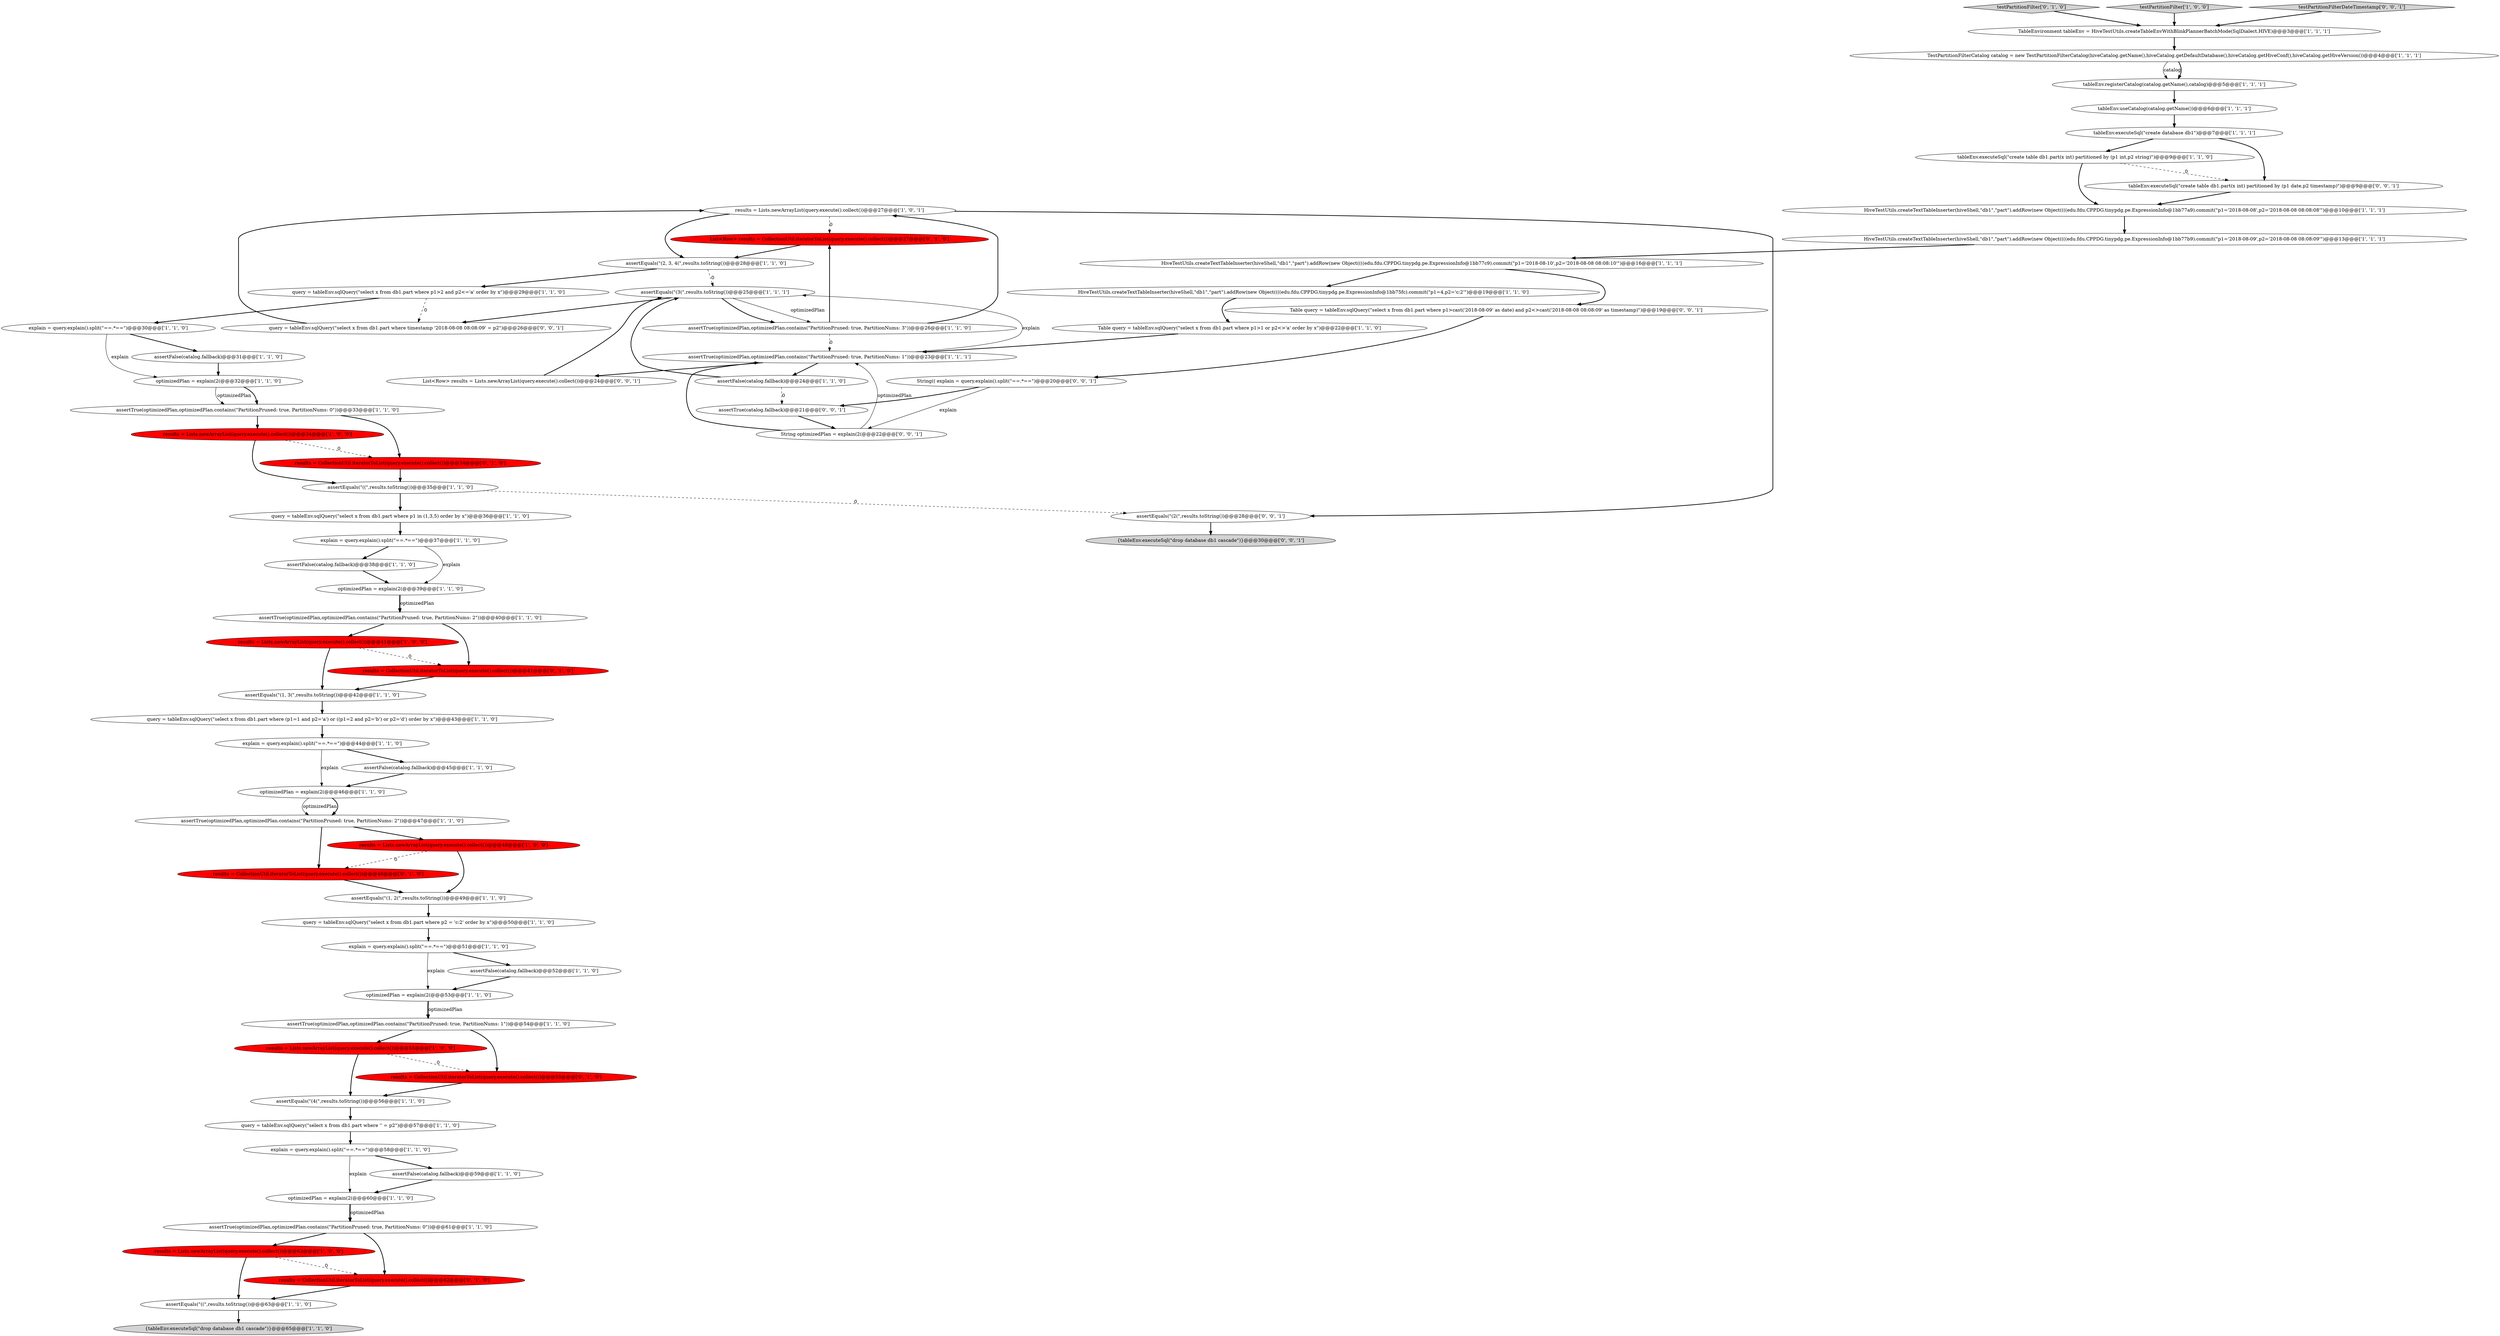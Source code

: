 digraph {
53 [style = filled, label = "assertEquals(\"((\",results.toString())@@@63@@@['1', '1', '0']", fillcolor = white, shape = ellipse image = "AAA0AAABBB1BBB"];
33 [style = filled, label = "query = tableEnv.sqlQuery(\"select x from db1.part where p2 = 'c:2' order by x\")@@@50@@@['1', '1', '0']", fillcolor = white, shape = ellipse image = "AAA0AAABBB1BBB"];
44 [style = filled, label = "explain = query.explain().split(\"==.*==\")@@@58@@@['1', '1', '0']", fillcolor = white, shape = ellipse image = "AAA0AAABBB1BBB"];
13 [style = filled, label = "assertEquals(\"((\",results.toString())@@@35@@@['1', '1', '0']", fillcolor = white, shape = ellipse image = "AAA0AAABBB1BBB"];
41 [style = filled, label = "tableEnv.registerCatalog(catalog.getName(),catalog)@@@5@@@['1', '1', '1']", fillcolor = white, shape = ellipse image = "AAA0AAABBB1BBB"];
58 [style = filled, label = "testPartitionFilter['0', '1', '0']", fillcolor = lightgray, shape = diamond image = "AAA0AAABBB2BBB"];
65 [style = filled, label = "assertEquals(\"(2(\",results.toString())@@@28@@@['0', '0', '1']", fillcolor = white, shape = ellipse image = "AAA0AAABBB3BBB"];
6 [style = filled, label = "TableEnvironment tableEnv = HiveTestUtils.createTableEnvWithBlinkPlannerBatchMode(SqlDialect.HIVE)@@@3@@@['1', '1', '1']", fillcolor = white, shape = ellipse image = "AAA0AAABBB1BBB"];
30 [style = filled, label = "tableEnv.executeSql(\"create table db1.part(x int) partitioned by (p1 int,p2 string)\")@@@9@@@['1', '1', '0']", fillcolor = white, shape = ellipse image = "AAA0AAABBB1BBB"];
10 [style = filled, label = "assertEquals(\"(3(\",results.toString())@@@25@@@['1', '1', '1']", fillcolor = white, shape = ellipse image = "AAA0AAABBB1BBB"];
19 [style = filled, label = "query = tableEnv.sqlQuery(\"select x from db1.part where p1>2 and p2<='a' order by x\")@@@29@@@['1', '1', '0']", fillcolor = white, shape = ellipse image = "AAA0AAABBB1BBB"];
20 [style = filled, label = "optimizedPlan = explain(2(@@@53@@@['1', '1', '0']", fillcolor = white, shape = ellipse image = "AAA0AAABBB1BBB"];
26 [style = filled, label = "results = Lists.newArrayList(query.execute().collect())@@@62@@@['1', '0', '0']", fillcolor = red, shape = ellipse image = "AAA1AAABBB1BBB"];
2 [style = filled, label = "tableEnv.executeSql(\"create database db1\")@@@7@@@['1', '1', '1']", fillcolor = white, shape = ellipse image = "AAA0AAABBB1BBB"];
28 [style = filled, label = "query = tableEnv.sqlQuery(\"select x from db1.part where p1 in (1,3,5) order by x\")@@@36@@@['1', '1', '0']", fillcolor = white, shape = ellipse image = "AAA0AAABBB1BBB"];
39 [style = filled, label = "HiveTestUtils.createTextTableInserter(hiveShell,\"db1\",\"part\").addRow(new Object((((edu.fdu.CPPDG.tinypdg.pe.ExpressionInfo@1bb77a9).commit(\"p1='2018-08-08',p2='2018-08-08 08:08:08'\")@@@10@@@['1', '1', '1']", fillcolor = white, shape = ellipse image = "AAA0AAABBB1BBB"];
46 [style = filled, label = "{tableEnv.executeSql(\"drop database db1 cascade\")}@@@65@@@['1', '1', '0']", fillcolor = lightgray, shape = ellipse image = "AAA0AAABBB1BBB"];
38 [style = filled, label = "testPartitionFilter['1', '0', '0']", fillcolor = lightgray, shape = diamond image = "AAA0AAABBB1BBB"];
48 [style = filled, label = "results = Lists.newArrayList(query.execute().collect())@@@55@@@['1', '0', '0']", fillcolor = red, shape = ellipse image = "AAA1AAABBB1BBB"];
34 [style = filled, label = "HiveTestUtils.createTextTableInserter(hiveShell,\"db1\",\"part\").addRow(new Object((((edu.fdu.CPPDG.tinypdg.pe.ExpressionInfo@1bb77b9).commit(\"p1='2018-08-09',p2='2018-08-08 08:08:09'\")@@@13@@@['1', '1', '1']", fillcolor = white, shape = ellipse image = "AAA0AAABBB1BBB"];
27 [style = filled, label = "assertEquals(\"(1, 2(\",results.toString())@@@49@@@['1', '1', '0']", fillcolor = white, shape = ellipse image = "AAA0AAABBB1BBB"];
16 [style = filled, label = "explain = query.explain().split(\"==.*==\")@@@44@@@['1', '1', '0']", fillcolor = white, shape = ellipse image = "AAA0AAABBB1BBB"];
5 [style = filled, label = "explain = query.explain().split(\"==.*==\")@@@30@@@['1', '1', '0']", fillcolor = white, shape = ellipse image = "AAA0AAABBB1BBB"];
25 [style = filled, label = "assertEquals(\"(1, 3(\",results.toString())@@@42@@@['1', '1', '0']", fillcolor = white, shape = ellipse image = "AAA0AAABBB1BBB"];
51 [style = filled, label = "optimizedPlan = explain(2(@@@60@@@['1', '1', '0']", fillcolor = white, shape = ellipse image = "AAA0AAABBB1BBB"];
55 [style = filled, label = "List<Row> results = CollectionUtil.iteratorToList(query.execute().collect())@@@27@@@['0', '1', '0']", fillcolor = red, shape = ellipse image = "AAA1AAABBB2BBB"];
0 [style = filled, label = "assertTrue(optimizedPlan,optimizedPlan.contains(\"PartitionPruned: true, PartitionNums: 2\"))@@@47@@@['1', '1', '0']", fillcolor = white, shape = ellipse image = "AAA0AAABBB1BBB"];
14 [style = filled, label = "assertFalse(catalog.fallback)@@@45@@@['1', '1', '0']", fillcolor = white, shape = ellipse image = "AAA0AAABBB1BBB"];
18 [style = filled, label = "results = Lists.newArrayList(query.execute().collect())@@@41@@@['1', '0', '0']", fillcolor = red, shape = ellipse image = "AAA1AAABBB1BBB"];
22 [style = filled, label = "assertEquals(\"(4(\",results.toString())@@@56@@@['1', '1', '0']", fillcolor = white, shape = ellipse image = "AAA0AAABBB1BBB"];
1 [style = filled, label = "tableEnv.useCatalog(catalog.getName())@@@6@@@['1', '1', '1']", fillcolor = white, shape = ellipse image = "AAA0AAABBB1BBB"];
29 [style = filled, label = "assertTrue(optimizedPlan,optimizedPlan.contains(\"PartitionPruned: true, PartitionNums: 1\"))@@@54@@@['1', '1', '0']", fillcolor = white, shape = ellipse image = "AAA0AAABBB1BBB"];
37 [style = filled, label = "explain = query.explain().split(\"==.*==\")@@@51@@@['1', '1', '0']", fillcolor = white, shape = ellipse image = "AAA0AAABBB1BBB"];
42 [style = filled, label = "assertFalse(catalog.fallback)@@@38@@@['1', '1', '0']", fillcolor = white, shape = ellipse image = "AAA0AAABBB1BBB"];
31 [style = filled, label = "assertEquals(\"(2, 3, 4(\",results.toString())@@@28@@@['1', '1', '0']", fillcolor = white, shape = ellipse image = "AAA0AAABBB1BBB"];
17 [style = filled, label = "results = Lists.newArrayList(query.execute().collect())@@@34@@@['1', '0', '0']", fillcolor = red, shape = ellipse image = "AAA1AAABBB1BBB"];
54 [style = filled, label = "results = CollectionUtil.iteratorToList(query.execute().collect())@@@48@@@['0', '1', '0']", fillcolor = red, shape = ellipse image = "AAA1AAABBB2BBB"];
57 [style = filled, label = "results = CollectionUtil.iteratorToList(query.execute().collect())@@@41@@@['0', '1', '0']", fillcolor = red, shape = ellipse image = "AAA1AAABBB2BBB"];
66 [style = filled, label = "List<Row> results = Lists.newArrayList(query.execute().collect())@@@24@@@['0', '0', '1']", fillcolor = white, shape = ellipse image = "AAA0AAABBB3BBB"];
9 [style = filled, label = "optimizedPlan = explain(2(@@@46@@@['1', '1', '0']", fillcolor = white, shape = ellipse image = "AAA0AAABBB1BBB"];
62 [style = filled, label = "assertTrue(catalog.fallback)@@@21@@@['0', '0', '1']", fillcolor = white, shape = ellipse image = "AAA0AAABBB3BBB"];
50 [style = filled, label = "assertTrue(optimizedPlan,optimizedPlan.contains(\"PartitionPruned: true, PartitionNums: 0\"))@@@33@@@['1', '1', '0']", fillcolor = white, shape = ellipse image = "AAA0AAABBB1BBB"];
45 [style = filled, label = "HiveTestUtils.createTextTableInserter(hiveShell,\"db1\",\"part\").addRow(new Object((((edu.fdu.CPPDG.tinypdg.pe.ExpressionInfo@1bb75fc).commit(\"p1=4,p2='c:2'\")@@@19@@@['1', '1', '0']", fillcolor = white, shape = ellipse image = "AAA0AAABBB1BBB"];
7 [style = filled, label = "assertTrue(optimizedPlan,optimizedPlan.contains(\"PartitionPruned: true, PartitionNums: 2\"))@@@40@@@['1', '1', '0']", fillcolor = white, shape = ellipse image = "AAA0AAABBB1BBB"];
64 [style = filled, label = "query = tableEnv.sqlQuery(\"select x from db1.part where timestamp '2018-08-08 08:08:09' = p2\")@@@26@@@['0', '0', '1']", fillcolor = white, shape = ellipse image = "AAA0AAABBB3BBB"];
60 [style = filled, label = "results = CollectionUtil.iteratorToList(query.execute().collect())@@@34@@@['0', '1', '0']", fillcolor = red, shape = ellipse image = "AAA1AAABBB2BBB"];
36 [style = filled, label = "assertTrue(optimizedPlan,optimizedPlan.contains(\"PartitionPruned: true, PartitionNums: 1\"))@@@23@@@['1', '1', '1']", fillcolor = white, shape = ellipse image = "AAA0AAABBB1BBB"];
43 [style = filled, label = "explain = query.explain().split(\"==.*==\")@@@37@@@['1', '1', '0']", fillcolor = white, shape = ellipse image = "AAA0AAABBB1BBB"];
15 [style = filled, label = "HiveTestUtils.createTextTableInserter(hiveShell,\"db1\",\"part\").addRow(new Object((((edu.fdu.CPPDG.tinypdg.pe.ExpressionInfo@1bb77c9).commit(\"p1='2018-08-10',p2='2018-08-08 08:08:10'\")@@@16@@@['1', '1', '1']", fillcolor = white, shape = ellipse image = "AAA0AAABBB1BBB"];
56 [style = filled, label = "results = CollectionUtil.iteratorToList(query.execute().collect())@@@62@@@['0', '1', '0']", fillcolor = red, shape = ellipse image = "AAA1AAABBB2BBB"];
40 [style = filled, label = "assertFalse(catalog.fallback)@@@52@@@['1', '1', '0']", fillcolor = white, shape = ellipse image = "AAA0AAABBB1BBB"];
52 [style = filled, label = "query = tableEnv.sqlQuery(\"select x from db1.part where '' = p2\")@@@57@@@['1', '1', '0']", fillcolor = white, shape = ellipse image = "AAA0AAABBB1BBB"];
70 [style = filled, label = "tableEnv.executeSql(\"create table db1.part(x int) partitioned by (p1 date,p2 timestamp)\")@@@9@@@['0', '0', '1']", fillcolor = white, shape = ellipse image = "AAA0AAABBB3BBB"];
69 [style = filled, label = "testPartitionFilterDateTimestamp['0', '0', '1']", fillcolor = lightgray, shape = diamond image = "AAA0AAABBB3BBB"];
4 [style = filled, label = "assertFalse(catalog.fallback)@@@24@@@['1', '1', '0']", fillcolor = white, shape = ellipse image = "AAA0AAABBB1BBB"];
32 [style = filled, label = "query = tableEnv.sqlQuery(\"select x from db1.part where (p1=1 and p2='a') or ((p1=2 and p2='b') or p2='d') order by x\")@@@43@@@['1', '1', '0']", fillcolor = white, shape = ellipse image = "AAA0AAABBB1BBB"];
12 [style = filled, label = "assertFalse(catalog.fallback)@@@59@@@['1', '1', '0']", fillcolor = white, shape = ellipse image = "AAA0AAABBB1BBB"];
11 [style = filled, label = "assertTrue(optimizedPlan,optimizedPlan.contains(\"PartitionPruned: true, PartitionNums: 0\"))@@@61@@@['1', '1', '0']", fillcolor = white, shape = ellipse image = "AAA0AAABBB1BBB"];
47 [style = filled, label = "optimizedPlan = explain(2(@@@32@@@['1', '1', '0']", fillcolor = white, shape = ellipse image = "AAA0AAABBB1BBB"];
8 [style = filled, label = "results = Lists.newArrayList(query.execute().collect())@@@48@@@['1', '0', '0']", fillcolor = red, shape = ellipse image = "AAA1AAABBB1BBB"];
67 [style = filled, label = "String optimizedPlan = explain(2(@@@22@@@['0', '0', '1']", fillcolor = white, shape = ellipse image = "AAA0AAABBB3BBB"];
68 [style = filled, label = "String(( explain = query.explain().split(\"==.*==\")@@@20@@@['0', '0', '1']", fillcolor = white, shape = ellipse image = "AAA0AAABBB3BBB"];
63 [style = filled, label = "{tableEnv.executeSql(\"drop database db1 cascade\")}@@@30@@@['0', '0', '1']", fillcolor = lightgray, shape = ellipse image = "AAA0AAABBB3BBB"];
24 [style = filled, label = "assertFalse(catalog.fallback)@@@31@@@['1', '1', '0']", fillcolor = white, shape = ellipse image = "AAA0AAABBB1BBB"];
49 [style = filled, label = "results = Lists.newArrayList(query.execute().collect())@@@27@@@['1', '0', '1']", fillcolor = white, shape = ellipse image = "AAA0AAABBB1BBB"];
61 [style = filled, label = "Table query = tableEnv.sqlQuery(\"select x from db1.part where p1>cast('2018-08-09' as date) and p2<>cast('2018-08-08 08:08:09' as timestamp)\")@@@19@@@['0', '0', '1']", fillcolor = white, shape = ellipse image = "AAA0AAABBB3BBB"];
21 [style = filled, label = "Table query = tableEnv.sqlQuery(\"select x from db1.part where p1>1 or p2<>'a' order by x\")@@@22@@@['1', '1', '0']", fillcolor = white, shape = ellipse image = "AAA0AAABBB1BBB"];
23 [style = filled, label = "TestPartitionFilterCatalog catalog = new TestPartitionFilterCatalog(hiveCatalog.getName(),hiveCatalog.getDefaultDatabase(),hiveCatalog.getHiveConf(),hiveCatalog.getHiveVersion())@@@4@@@['1', '1', '1']", fillcolor = white, shape = ellipse image = "AAA0AAABBB1BBB"];
3 [style = filled, label = "assertTrue(optimizedPlan,optimizedPlan.contains(\"PartitionPruned: true, PartitionNums: 3\"))@@@26@@@['1', '1', '0']", fillcolor = white, shape = ellipse image = "AAA0AAABBB1BBB"];
35 [style = filled, label = "optimizedPlan = explain(2(@@@39@@@['1', '1', '0']", fillcolor = white, shape = ellipse image = "AAA0AAABBB1BBB"];
59 [style = filled, label = "results = CollectionUtil.iteratorToList(query.execute().collect())@@@55@@@['0', '1', '0']", fillcolor = red, shape = ellipse image = "AAA1AAABBB2BBB"];
29->59 [style = bold, label=""];
52->44 [style = bold, label=""];
54->27 [style = bold, label=""];
68->67 [style = solid, label="explain"];
15->61 [style = bold, label=""];
48->59 [style = dashed, label="0"];
43->42 [style = bold, label=""];
34->15 [style = bold, label=""];
18->57 [style = dashed, label="0"];
40->20 [style = bold, label=""];
26->56 [style = dashed, label="0"];
19->64 [style = dashed, label="0"];
5->47 [style = solid, label="explain"];
62->67 [style = bold, label=""];
13->65 [style = dashed, label="0"];
19->5 [style = bold, label=""];
8->54 [style = dashed, label="0"];
61->68 [style = bold, label=""];
21->36 [style = bold, label=""];
28->43 [style = bold, label=""];
31->10 [style = dashed, label="0"];
0->8 [style = bold, label=""];
43->35 [style = solid, label="explain"];
66->10 [style = bold, label=""];
16->14 [style = bold, label=""];
14->9 [style = bold, label=""];
59->22 [style = bold, label=""];
27->33 [style = bold, label=""];
55->31 [style = bold, label=""];
8->27 [style = bold, label=""];
56->53 [style = bold, label=""];
51->11 [style = bold, label=""];
35->7 [style = bold, label=""];
10->3 [style = solid, label="optimizedPlan"];
10->64 [style = bold, label=""];
11->56 [style = bold, label=""];
3->36 [style = dashed, label="0"];
39->34 [style = bold, label=""];
36->4 [style = bold, label=""];
7->57 [style = bold, label=""];
57->25 [style = bold, label=""];
60->13 [style = bold, label=""];
44->12 [style = bold, label=""];
24->47 [style = bold, label=""];
38->6 [style = bold, label=""];
12->51 [style = bold, label=""];
70->39 [style = bold, label=""];
23->41 [style = solid, label="catalog"];
49->31 [style = bold, label=""];
18->25 [style = bold, label=""];
45->21 [style = bold, label=""];
36->66 [style = bold, label=""];
11->26 [style = bold, label=""];
67->36 [style = solid, label="optimizedPlan"];
4->10 [style = bold, label=""];
9->0 [style = solid, label="optimizedPlan"];
26->53 [style = bold, label=""];
6->23 [style = bold, label=""];
50->17 [style = bold, label=""];
49->65 [style = bold, label=""];
23->41 [style = bold, label=""];
32->16 [style = bold, label=""];
3->55 [style = bold, label=""];
47->50 [style = bold, label=""];
30->70 [style = dashed, label="0"];
53->46 [style = bold, label=""];
16->9 [style = solid, label="explain"];
50->60 [style = bold, label=""];
5->24 [style = bold, label=""];
7->18 [style = bold, label=""];
0->54 [style = bold, label=""];
1->2 [style = bold, label=""];
17->13 [style = bold, label=""];
33->37 [style = bold, label=""];
65->63 [style = bold, label=""];
31->19 [style = bold, label=""];
37->20 [style = solid, label="explain"];
4->62 [style = dashed, label="0"];
15->45 [style = bold, label=""];
9->0 [style = bold, label=""];
51->11 [style = solid, label="optimizedPlan"];
20->29 [style = bold, label=""];
20->29 [style = solid, label="optimizedPlan"];
69->6 [style = bold, label=""];
22->52 [style = bold, label=""];
68->62 [style = bold, label=""];
2->70 [style = bold, label=""];
25->32 [style = bold, label=""];
10->3 [style = bold, label=""];
48->22 [style = bold, label=""];
41->1 [style = bold, label=""];
42->35 [style = bold, label=""];
36->10 [style = solid, label="explain"];
44->51 [style = solid, label="explain"];
30->39 [style = bold, label=""];
58->6 [style = bold, label=""];
49->55 [style = dashed, label="0"];
64->49 [style = bold, label=""];
47->50 [style = solid, label="optimizedPlan"];
3->49 [style = bold, label=""];
67->36 [style = bold, label=""];
29->48 [style = bold, label=""];
17->60 [style = dashed, label="0"];
2->30 [style = bold, label=""];
37->40 [style = bold, label=""];
13->28 [style = bold, label=""];
35->7 [style = solid, label="optimizedPlan"];
}
